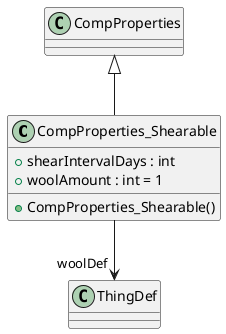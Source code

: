 @startuml
class CompProperties_Shearable {
    + shearIntervalDays : int
    + woolAmount : int = 1
    + CompProperties_Shearable()
}
CompProperties <|-- CompProperties_Shearable
CompProperties_Shearable --> "woolDef" ThingDef
@enduml
